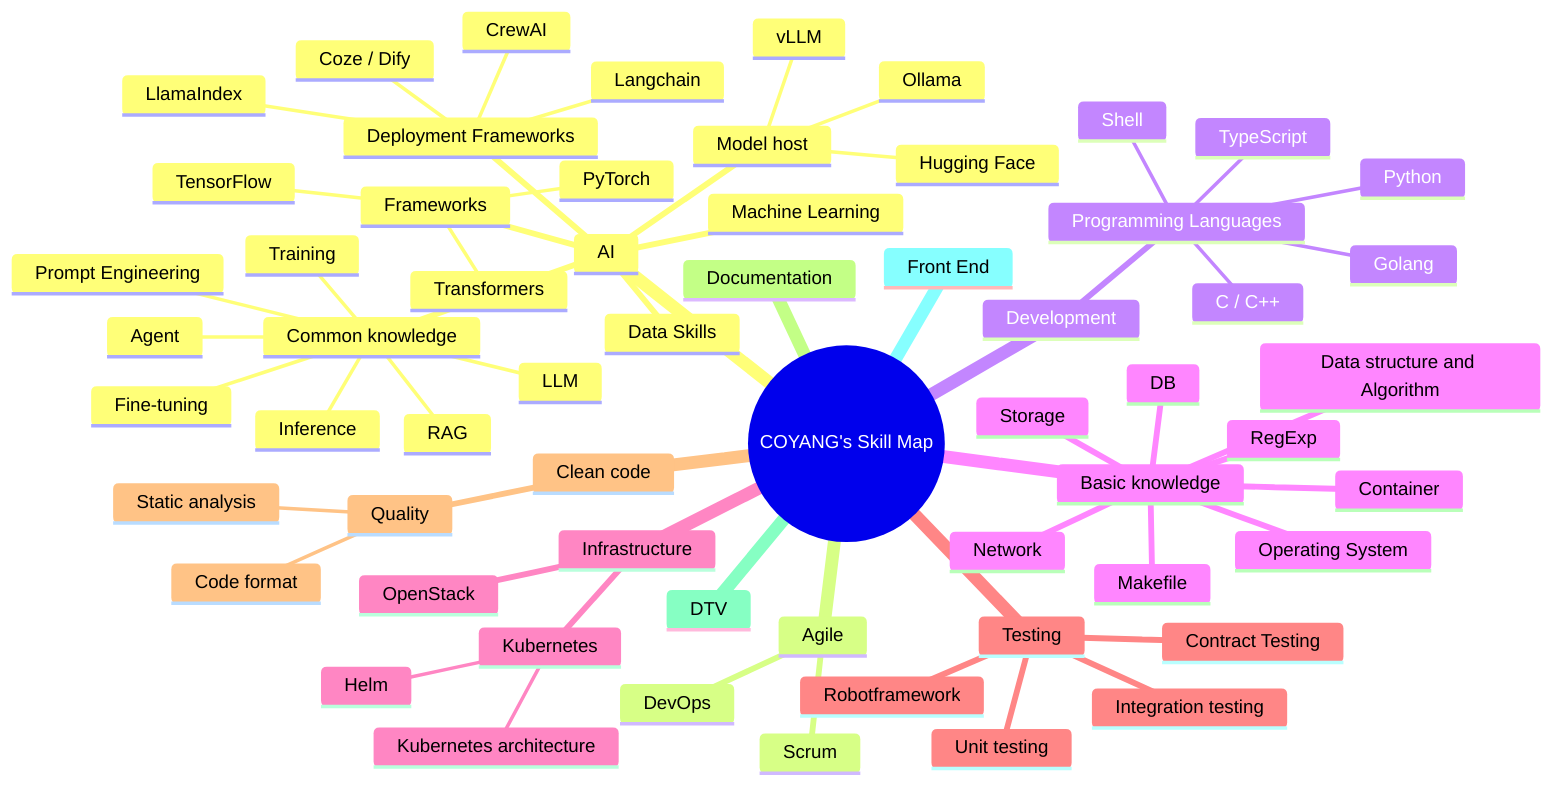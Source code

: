 mindmap
  root((COYANG's Skill Map))
    AI
      Common knowledge
        LLM
        Inference
        Training
        Fine-tuning
        Agent
        RAG
        Prompt Engineering
      Frameworks
        PyTorch
        TensorFlow
        Transformers
      Machine Learning

      Data Skills

      Model host
        Ollama
        vLLM
        Hugging Face
      Deployment Frameworks
        Langchain
        CrewAI
        LlamaIndex
        Coze / Dify
    Agile
      Scrum
      DevOps

    Development
      Programming Languages
        C / C++
        Golang
        Python
        Shell
        TypeScript
    Basic knowledge
      Operating System
      Data structure and Algorithm
      RegExp
      Makefile
      Container
      Network
      Storage
      DB

    Infrastructure
      OpenStack
      Kubernetes
        Helm
        Kubernetes architecture

    Testing
      Unit testing
      Integration testing
      Contract Testing
      Robotframework

    Clean code
      Quality
        Code format
        Static analysis

    Documentation
    DTV
    Front End